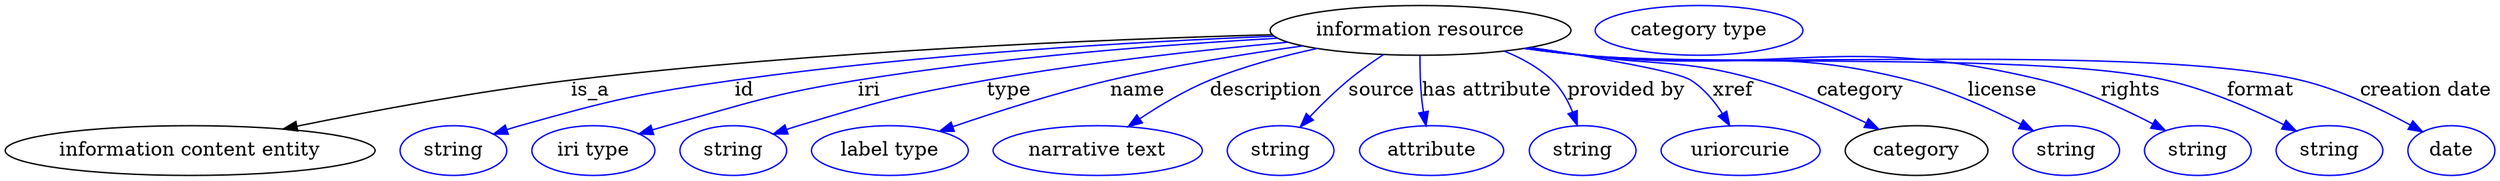 digraph {
	graph [bb="0,0,1794.4,123"];
	node [label="\N"];
	"information resource"	[height=0.5,
		label="information resource",
		pos="1019.2,105",
		width=3.015];
	"information content entity"	[height=0.5,
		pos="133.24,18",
		width=3.7011];
	"information resource" -> "information content entity"	[label=is_a,
		lp="423.24,61.5",
		pos="e,200.66,33.59 912.28,101.81 790.21,98.389 584.75,89.855 409.24,69 341.75,60.981 265.82,46.845 210.7,35.645"];
	id	[color=blue,
		height=0.5,
		label=string,
		pos="323.24,18",
		width=1.0652];
	"information resource" -> id	[color=blue,
		label=id,
		lp="535.24,61.5",
		pos="e,352.23,29.966 913.92,100.64 814.2,96.474 660.48,87.523 528.24,69 457.63,59.109 439.89,55.278 371.24,36 368.13,35.128 364.94,34.158 \
361.74,33.138",
		style=solid];
	iri	[color=blue,
		height=0.5,
		label="iri type",
		pos="424.24,18",
		width=1.2277];
	"information resource" -> iri	[color=blue,
		label=iri,
		lp="623.24,61.5",
		pos="e,457.64,29.804 916.18,99.34 834.23,94.61 716.86,85.546 615.24,69 563.68,60.606 505.83,44.49 467.44,32.818",
		style=solid];
	type	[color=blue,
		height=0.5,
		label=string,
		pos="525.24,18",
		width=1.0652];
	"information resource" -> type	[color=blue,
		label=type,
		lp="724.24,61.5",
		pos="e,554.16,30.019 923.86,96.401 862.09,90.709 780.07,81.704 708.24,69 646.99,58.167 631.79,53.938 572.24,36 569.47,35.167 566.63,34.264 \
563.78,33.322",
		style=solid];
	name	[color=blue,
		height=0.5,
		label="label type",
		pos="638.24,18",
		width=1.5707];
	"information resource" -> name	[color=blue,
		label=name,
		lp="816.24,61.5",
		pos="e,673.89,31.982 934.21,93.723 892.36,87.89 841.35,79.614 796.24,69 757.7,59.932 714.94,46.166 683.63,35.372",
		style=solid];
	description	[color=blue,
		height=0.5,
		label="narrative text",
		pos="788.24,18",
		width=2.0943];
	"information resource" -> description	[color=blue,
		label=description,
		lp="907.74,61.5",
		pos="e,809.61,35.341 944.22,91.973 919.17,86.59 891.48,79.115 867.24,69 850,61.805 832.29,50.972 818.02,41.226",
		style=solid];
	source	[color=blue,
		height=0.5,
		label=string,
		pos="920.24,18",
		width=1.0652];
	"information resource" -> source	[color=blue,
		label=source,
		lp="991.24,61.5",
		pos="e,933.8,35.2 992.22,87.472 983.92,81.965 974.95,75.554 967.24,69 957.92,61.085 948.53,51.484 940.61,42.819",
		style=solid];
	"has attribute"	[color=blue,
		height=0.5,
		label=attribute,
		pos="1028.2,18",
		width=1.4443];
	"information resource" -> "has attribute"	[color=blue,
		label="has attribute",
		lp="1067.2,61.5",
		pos="e,1023.6,35.966 1018.7,86.814 1018.6,77.14 1018.9,64.858 1020.2,54 1020.6,51.309 1021,48.522 1021.5,45.749",
		style=solid];
	"provided by"	[color=blue,
		height=0.5,
		label=string,
		pos="1136.2,18",
		width=1.0652];
	"information resource" -> "provided by"	[color=blue,
		label="provided by",
		lp="1167.7,61.5",
		pos="e,1132.3,36.312 1079.7,89.995 1092.2,84.953 1104.5,78.151 1114.2,69 1120.9,62.743 1125.7,54.117 1129,45.79",
		style=solid];
	xref	[color=blue,
		height=0.5,
		label=uriorcurie,
		pos="1250.2,18",
		width=1.5887];
	"information resource" -> xref	[color=blue,
		label=xref,
		lp="1244.7,61.5",
		pos="e,1242.3,36.061 1098.4,92.66 1147.9,85.072 1204.2,75.348 1214.2,69 1223.6,63.099 1231.3,53.797 1237.1,44.808",
		style=solid];
	category	[height=0.5,
		pos="1377.2,18",
		width=1.4263];
	"information resource" -> category	[color=blue,
		label=category,
		lp="1336.7,61.5",
		pos="e,1349.9,33.517 1097.9,92.532 1110.7,90.675 1123.8,88.779 1136.2,87 1192.7,78.901 1208.4,84.594 1263.2,69 1290,61.379 1318.8,48.753 \
1340.7,38.096",
		style=solid];
	license	[color=blue,
		height=0.5,
		label=string,
		pos="1485.2,18",
		width=1.0652];
	"information resource" -> license	[color=blue,
		label=license,
		lp="1439.2,61.5",
		pos="e,1461.4,32.421 1095.6,92.138 1109.1,90.258 1123.1,88.456 1136.2,87 1240.8,75.43 1270.2,94.653 1372.2,69 1400.5,61.905 1430.5,48.294 \
1452.5,37.062",
		style=solid];
	rights	[color=blue,
		height=0.5,
		label=string,
		pos="1580.2,18",
		width=1.0652];
	"information resource" -> rights	[color=blue,
		label=rights,
		lp="1531.7,61.5",
		pos="e,1557.1,32.357 1094.6,92.025 1108.5,90.122 1122.8,88.342 1136.2,87 1283.3,72.361 1324.6,103.7 1468.2,69 1496.4,62.205 1526.2,48.536 \
1548,37.204",
		style=solid];
	format	[color=blue,
		height=0.5,
		label=string,
		pos="1675.2,18",
		width=1.0652];
	"information resource" -> format	[color=blue,
		label=format,
		lp="1625.7,61.5",
		pos="e,1651.2,32.202 1094.3,91.941 1108.2,90.034 1122.6,88.275 1136.2,87 1229.5,78.256 1465.9,89.596 1557.2,69 1587.2,62.247 1619.1,48.247 \
1642.2,36.775",
		style=solid];
	"creation date"	[color=blue,
		height=0.5,
		label=date,
		pos="1763.2,18",
		width=0.86659];
	"information resource" -> "creation date"	[color=blue,
		label="creation date",
		lp="1744.7,61.5",
		pos="e,1742.4,31.584 1094,91.894 1108,89.98 1122.5,88.229 1136.2,87 1251,76.704 1542.2,95.528 1654.2,69 1682.5,62.317 1712.3,48.09 1733.6,\
36.515",
		style=solid];
	"named thing_category"	[color=blue,
		height=0.5,
		label="category type",
		pos="1220.2,105",
		width=2.0762];
}

